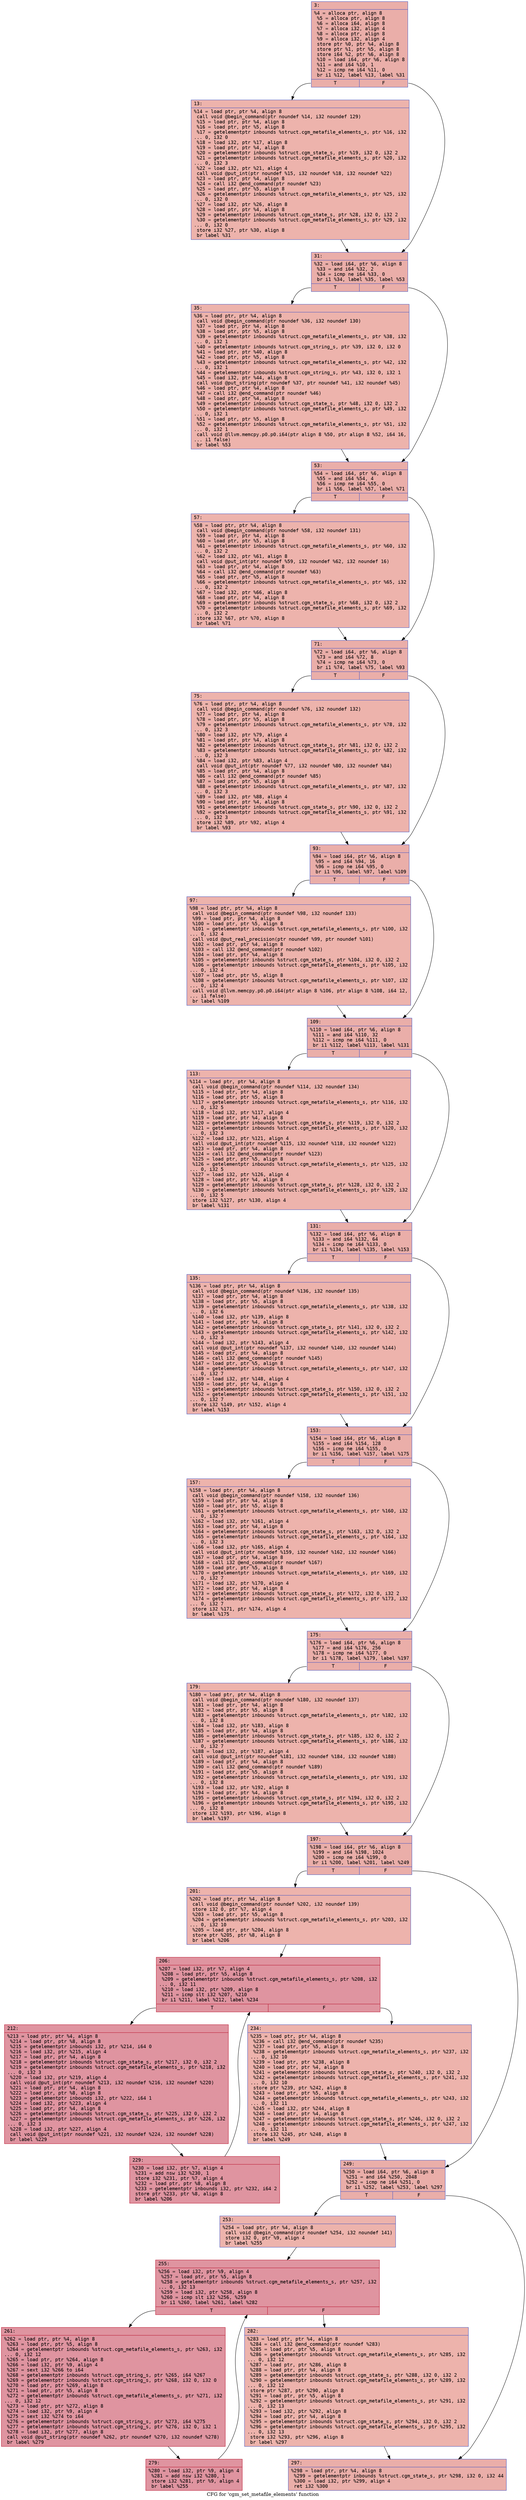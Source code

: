 digraph "CFG for 'cgm_set_metafile_elements' function" {
	label="CFG for 'cgm_set_metafile_elements' function";

	Node0x6000024c59a0 [shape=record,color="#3d50c3ff", style=filled, fillcolor="#d0473d70" fontname="Courier",label="{3:\l|  %4 = alloca ptr, align 8\l  %5 = alloca ptr, align 8\l  %6 = alloca i64, align 8\l  %7 = alloca i32, align 4\l  %8 = alloca ptr, align 8\l  %9 = alloca i32, align 4\l  store ptr %0, ptr %4, align 8\l  store ptr %1, ptr %5, align 8\l  store i64 %2, ptr %6, align 8\l  %10 = load i64, ptr %6, align 8\l  %11 = and i64 %10, 1\l  %12 = icmp ne i64 %11, 0\l  br i1 %12, label %13, label %31\l|{<s0>T|<s1>F}}"];
	Node0x6000024c59a0:s0 -> Node0x6000024c59f0[tooltip="3 -> 13\nProbability 50.00%" ];
	Node0x6000024c59a0:s1 -> Node0x6000024c5a40[tooltip="3 -> 31\nProbability 50.00%" ];
	Node0x6000024c59f0 [shape=record,color="#3d50c3ff", style=filled, fillcolor="#d6524470" fontname="Courier",label="{13:\l|  %14 = load ptr, ptr %4, align 8\l  call void @begin_command(ptr noundef %14, i32 noundef 129)\l  %15 = load ptr, ptr %4, align 8\l  %16 = load ptr, ptr %5, align 8\l  %17 = getelementptr inbounds %struct.cgm_metafile_elements_s, ptr %16, i32\l... 0, i32 0\l  %18 = load i32, ptr %17, align 8\l  %19 = load ptr, ptr %4, align 8\l  %20 = getelementptr inbounds %struct.cgm_state_s, ptr %19, i32 0, i32 2\l  %21 = getelementptr inbounds %struct.cgm_metafile_elements_s, ptr %20, i32\l... 0, i32 3\l  %22 = load i32, ptr %21, align 4\l  call void @put_int(ptr noundef %15, i32 noundef %18, i32 noundef %22)\l  %23 = load ptr, ptr %4, align 8\l  %24 = call i32 @end_command(ptr noundef %23)\l  %25 = load ptr, ptr %5, align 8\l  %26 = getelementptr inbounds %struct.cgm_metafile_elements_s, ptr %25, i32\l... 0, i32 0\l  %27 = load i32, ptr %26, align 8\l  %28 = load ptr, ptr %4, align 8\l  %29 = getelementptr inbounds %struct.cgm_state_s, ptr %28, i32 0, i32 2\l  %30 = getelementptr inbounds %struct.cgm_metafile_elements_s, ptr %29, i32\l... 0, i32 0\l  store i32 %27, ptr %30, align 8\l  br label %31\l}"];
	Node0x6000024c59f0 -> Node0x6000024c5a40[tooltip="13 -> 31\nProbability 100.00%" ];
	Node0x6000024c5a40 [shape=record,color="#3d50c3ff", style=filled, fillcolor="#d0473d70" fontname="Courier",label="{31:\l|  %32 = load i64, ptr %6, align 8\l  %33 = and i64 %32, 2\l  %34 = icmp ne i64 %33, 0\l  br i1 %34, label %35, label %53\l|{<s0>T|<s1>F}}"];
	Node0x6000024c5a40:s0 -> Node0x6000024c5a90[tooltip="31 -> 35\nProbability 50.00%" ];
	Node0x6000024c5a40:s1 -> Node0x6000024c5ae0[tooltip="31 -> 53\nProbability 50.00%" ];
	Node0x6000024c5a90 [shape=record,color="#3d50c3ff", style=filled, fillcolor="#d6524470" fontname="Courier",label="{35:\l|  %36 = load ptr, ptr %4, align 8\l  call void @begin_command(ptr noundef %36, i32 noundef 130)\l  %37 = load ptr, ptr %4, align 8\l  %38 = load ptr, ptr %5, align 8\l  %39 = getelementptr inbounds %struct.cgm_metafile_elements_s, ptr %38, i32\l... 0, i32 1\l  %40 = getelementptr inbounds %struct.cgm_string_s, ptr %39, i32 0, i32 0\l  %41 = load ptr, ptr %40, align 8\l  %42 = load ptr, ptr %5, align 8\l  %43 = getelementptr inbounds %struct.cgm_metafile_elements_s, ptr %42, i32\l... 0, i32 1\l  %44 = getelementptr inbounds %struct.cgm_string_s, ptr %43, i32 0, i32 1\l  %45 = load i32, ptr %44, align 8\l  call void @put_string(ptr noundef %37, ptr noundef %41, i32 noundef %45)\l  %46 = load ptr, ptr %4, align 8\l  %47 = call i32 @end_command(ptr noundef %46)\l  %48 = load ptr, ptr %4, align 8\l  %49 = getelementptr inbounds %struct.cgm_state_s, ptr %48, i32 0, i32 2\l  %50 = getelementptr inbounds %struct.cgm_metafile_elements_s, ptr %49, i32\l... 0, i32 1\l  %51 = load ptr, ptr %5, align 8\l  %52 = getelementptr inbounds %struct.cgm_metafile_elements_s, ptr %51, i32\l... 0, i32 1\l  call void @llvm.memcpy.p0.p0.i64(ptr align 8 %50, ptr align 8 %52, i64 16,\l... i1 false)\l  br label %53\l}"];
	Node0x6000024c5a90 -> Node0x6000024c5ae0[tooltip="35 -> 53\nProbability 100.00%" ];
	Node0x6000024c5ae0 [shape=record,color="#3d50c3ff", style=filled, fillcolor="#d0473d70" fontname="Courier",label="{53:\l|  %54 = load i64, ptr %6, align 8\l  %55 = and i64 %54, 4\l  %56 = icmp ne i64 %55, 0\l  br i1 %56, label %57, label %71\l|{<s0>T|<s1>F}}"];
	Node0x6000024c5ae0:s0 -> Node0x6000024c5b30[tooltip="53 -> 57\nProbability 50.00%" ];
	Node0x6000024c5ae0:s1 -> Node0x6000024c5b80[tooltip="53 -> 71\nProbability 50.00%" ];
	Node0x6000024c5b30 [shape=record,color="#3d50c3ff", style=filled, fillcolor="#d6524470" fontname="Courier",label="{57:\l|  %58 = load ptr, ptr %4, align 8\l  call void @begin_command(ptr noundef %58, i32 noundef 131)\l  %59 = load ptr, ptr %4, align 8\l  %60 = load ptr, ptr %5, align 8\l  %61 = getelementptr inbounds %struct.cgm_metafile_elements_s, ptr %60, i32\l... 0, i32 2\l  %62 = load i32, ptr %61, align 8\l  call void @put_int(ptr noundef %59, i32 noundef %62, i32 noundef 16)\l  %63 = load ptr, ptr %4, align 8\l  %64 = call i32 @end_command(ptr noundef %63)\l  %65 = load ptr, ptr %5, align 8\l  %66 = getelementptr inbounds %struct.cgm_metafile_elements_s, ptr %65, i32\l... 0, i32 2\l  %67 = load i32, ptr %66, align 8\l  %68 = load ptr, ptr %4, align 8\l  %69 = getelementptr inbounds %struct.cgm_state_s, ptr %68, i32 0, i32 2\l  %70 = getelementptr inbounds %struct.cgm_metafile_elements_s, ptr %69, i32\l... 0, i32 2\l  store i32 %67, ptr %70, align 8\l  br label %71\l}"];
	Node0x6000024c5b30 -> Node0x6000024c5b80[tooltip="57 -> 71\nProbability 100.00%" ];
	Node0x6000024c5b80 [shape=record,color="#3d50c3ff", style=filled, fillcolor="#d0473d70" fontname="Courier",label="{71:\l|  %72 = load i64, ptr %6, align 8\l  %73 = and i64 %72, 8\l  %74 = icmp ne i64 %73, 0\l  br i1 %74, label %75, label %93\l|{<s0>T|<s1>F}}"];
	Node0x6000024c5b80:s0 -> Node0x6000024c5bd0[tooltip="71 -> 75\nProbability 50.00%" ];
	Node0x6000024c5b80:s1 -> Node0x6000024c5c20[tooltip="71 -> 93\nProbability 50.00%" ];
	Node0x6000024c5bd0 [shape=record,color="#3d50c3ff", style=filled, fillcolor="#d6524470" fontname="Courier",label="{75:\l|  %76 = load ptr, ptr %4, align 8\l  call void @begin_command(ptr noundef %76, i32 noundef 132)\l  %77 = load ptr, ptr %4, align 8\l  %78 = load ptr, ptr %5, align 8\l  %79 = getelementptr inbounds %struct.cgm_metafile_elements_s, ptr %78, i32\l... 0, i32 3\l  %80 = load i32, ptr %79, align 4\l  %81 = load ptr, ptr %4, align 8\l  %82 = getelementptr inbounds %struct.cgm_state_s, ptr %81, i32 0, i32 2\l  %83 = getelementptr inbounds %struct.cgm_metafile_elements_s, ptr %82, i32\l... 0, i32 3\l  %84 = load i32, ptr %83, align 4\l  call void @put_int(ptr noundef %77, i32 noundef %80, i32 noundef %84)\l  %85 = load ptr, ptr %4, align 8\l  %86 = call i32 @end_command(ptr noundef %85)\l  %87 = load ptr, ptr %5, align 8\l  %88 = getelementptr inbounds %struct.cgm_metafile_elements_s, ptr %87, i32\l... 0, i32 3\l  %89 = load i32, ptr %88, align 4\l  %90 = load ptr, ptr %4, align 8\l  %91 = getelementptr inbounds %struct.cgm_state_s, ptr %90, i32 0, i32 2\l  %92 = getelementptr inbounds %struct.cgm_metafile_elements_s, ptr %91, i32\l... 0, i32 3\l  store i32 %89, ptr %92, align 4\l  br label %93\l}"];
	Node0x6000024c5bd0 -> Node0x6000024c5c20[tooltip="75 -> 93\nProbability 100.00%" ];
	Node0x6000024c5c20 [shape=record,color="#3d50c3ff", style=filled, fillcolor="#d0473d70" fontname="Courier",label="{93:\l|  %94 = load i64, ptr %6, align 8\l  %95 = and i64 %94, 16\l  %96 = icmp ne i64 %95, 0\l  br i1 %96, label %97, label %109\l|{<s0>T|<s1>F}}"];
	Node0x6000024c5c20:s0 -> Node0x6000024c5c70[tooltip="93 -> 97\nProbability 50.00%" ];
	Node0x6000024c5c20:s1 -> Node0x6000024c5cc0[tooltip="93 -> 109\nProbability 50.00%" ];
	Node0x6000024c5c70 [shape=record,color="#3d50c3ff", style=filled, fillcolor="#d6524470" fontname="Courier",label="{97:\l|  %98 = load ptr, ptr %4, align 8\l  call void @begin_command(ptr noundef %98, i32 noundef 133)\l  %99 = load ptr, ptr %4, align 8\l  %100 = load ptr, ptr %5, align 8\l  %101 = getelementptr inbounds %struct.cgm_metafile_elements_s, ptr %100, i32\l... 0, i32 4\l  call void @put_real_precision(ptr noundef %99, ptr noundef %101)\l  %102 = load ptr, ptr %4, align 8\l  %103 = call i32 @end_command(ptr noundef %102)\l  %104 = load ptr, ptr %4, align 8\l  %105 = getelementptr inbounds %struct.cgm_state_s, ptr %104, i32 0, i32 2\l  %106 = getelementptr inbounds %struct.cgm_metafile_elements_s, ptr %105, i32\l... 0, i32 4\l  %107 = load ptr, ptr %5, align 8\l  %108 = getelementptr inbounds %struct.cgm_metafile_elements_s, ptr %107, i32\l... 0, i32 4\l  call void @llvm.memcpy.p0.p0.i64(ptr align 8 %106, ptr align 8 %108, i64 12,\l... i1 false)\l  br label %109\l}"];
	Node0x6000024c5c70 -> Node0x6000024c5cc0[tooltip="97 -> 109\nProbability 100.00%" ];
	Node0x6000024c5cc0 [shape=record,color="#3d50c3ff", style=filled, fillcolor="#d0473d70" fontname="Courier",label="{109:\l|  %110 = load i64, ptr %6, align 8\l  %111 = and i64 %110, 32\l  %112 = icmp ne i64 %111, 0\l  br i1 %112, label %113, label %131\l|{<s0>T|<s1>F}}"];
	Node0x6000024c5cc0:s0 -> Node0x6000024c5d10[tooltip="109 -> 113\nProbability 50.00%" ];
	Node0x6000024c5cc0:s1 -> Node0x6000024c5d60[tooltip="109 -> 131\nProbability 50.00%" ];
	Node0x6000024c5d10 [shape=record,color="#3d50c3ff", style=filled, fillcolor="#d6524470" fontname="Courier",label="{113:\l|  %114 = load ptr, ptr %4, align 8\l  call void @begin_command(ptr noundef %114, i32 noundef 134)\l  %115 = load ptr, ptr %4, align 8\l  %116 = load ptr, ptr %5, align 8\l  %117 = getelementptr inbounds %struct.cgm_metafile_elements_s, ptr %116, i32\l... 0, i32 5\l  %118 = load i32, ptr %117, align 4\l  %119 = load ptr, ptr %4, align 8\l  %120 = getelementptr inbounds %struct.cgm_state_s, ptr %119, i32 0, i32 2\l  %121 = getelementptr inbounds %struct.cgm_metafile_elements_s, ptr %120, i32\l... 0, i32 3\l  %122 = load i32, ptr %121, align 4\l  call void @put_int(ptr noundef %115, i32 noundef %118, i32 noundef %122)\l  %123 = load ptr, ptr %4, align 8\l  %124 = call i32 @end_command(ptr noundef %123)\l  %125 = load ptr, ptr %5, align 8\l  %126 = getelementptr inbounds %struct.cgm_metafile_elements_s, ptr %125, i32\l... 0, i32 5\l  %127 = load i32, ptr %126, align 4\l  %128 = load ptr, ptr %4, align 8\l  %129 = getelementptr inbounds %struct.cgm_state_s, ptr %128, i32 0, i32 2\l  %130 = getelementptr inbounds %struct.cgm_metafile_elements_s, ptr %129, i32\l... 0, i32 5\l  store i32 %127, ptr %130, align 4\l  br label %131\l}"];
	Node0x6000024c5d10 -> Node0x6000024c5d60[tooltip="113 -> 131\nProbability 100.00%" ];
	Node0x6000024c5d60 [shape=record,color="#3d50c3ff", style=filled, fillcolor="#d0473d70" fontname="Courier",label="{131:\l|  %132 = load i64, ptr %6, align 8\l  %133 = and i64 %132, 64\l  %134 = icmp ne i64 %133, 0\l  br i1 %134, label %135, label %153\l|{<s0>T|<s1>F}}"];
	Node0x6000024c5d60:s0 -> Node0x6000024c5db0[tooltip="131 -> 135\nProbability 50.00%" ];
	Node0x6000024c5d60:s1 -> Node0x6000024c5e00[tooltip="131 -> 153\nProbability 50.00%" ];
	Node0x6000024c5db0 [shape=record,color="#3d50c3ff", style=filled, fillcolor="#d6524470" fontname="Courier",label="{135:\l|  %136 = load ptr, ptr %4, align 8\l  call void @begin_command(ptr noundef %136, i32 noundef 135)\l  %137 = load ptr, ptr %4, align 8\l  %138 = load ptr, ptr %5, align 8\l  %139 = getelementptr inbounds %struct.cgm_metafile_elements_s, ptr %138, i32\l... 0, i32 6\l  %140 = load i32, ptr %139, align 8\l  %141 = load ptr, ptr %4, align 8\l  %142 = getelementptr inbounds %struct.cgm_state_s, ptr %141, i32 0, i32 2\l  %143 = getelementptr inbounds %struct.cgm_metafile_elements_s, ptr %142, i32\l... 0, i32 3\l  %144 = load i32, ptr %143, align 4\l  call void @put_int(ptr noundef %137, i32 noundef %140, i32 noundef %144)\l  %145 = load ptr, ptr %4, align 8\l  %146 = call i32 @end_command(ptr noundef %145)\l  %147 = load ptr, ptr %5, align 8\l  %148 = getelementptr inbounds %struct.cgm_metafile_elements_s, ptr %147, i32\l... 0, i32 7\l  %149 = load i32, ptr %148, align 4\l  %150 = load ptr, ptr %4, align 8\l  %151 = getelementptr inbounds %struct.cgm_state_s, ptr %150, i32 0, i32 2\l  %152 = getelementptr inbounds %struct.cgm_metafile_elements_s, ptr %151, i32\l... 0, i32 7\l  store i32 %149, ptr %152, align 4\l  br label %153\l}"];
	Node0x6000024c5db0 -> Node0x6000024c5e00[tooltip="135 -> 153\nProbability 100.00%" ];
	Node0x6000024c5e00 [shape=record,color="#3d50c3ff", style=filled, fillcolor="#d0473d70" fontname="Courier",label="{153:\l|  %154 = load i64, ptr %6, align 8\l  %155 = and i64 %154, 128\l  %156 = icmp ne i64 %155, 0\l  br i1 %156, label %157, label %175\l|{<s0>T|<s1>F}}"];
	Node0x6000024c5e00:s0 -> Node0x6000024c5e50[tooltip="153 -> 157\nProbability 50.00%" ];
	Node0x6000024c5e00:s1 -> Node0x6000024c5ea0[tooltip="153 -> 175\nProbability 50.00%" ];
	Node0x6000024c5e50 [shape=record,color="#3d50c3ff", style=filled, fillcolor="#d6524470" fontname="Courier",label="{157:\l|  %158 = load ptr, ptr %4, align 8\l  call void @begin_command(ptr noundef %158, i32 noundef 136)\l  %159 = load ptr, ptr %4, align 8\l  %160 = load ptr, ptr %5, align 8\l  %161 = getelementptr inbounds %struct.cgm_metafile_elements_s, ptr %160, i32\l... 0, i32 7\l  %162 = load i32, ptr %161, align 4\l  %163 = load ptr, ptr %4, align 8\l  %164 = getelementptr inbounds %struct.cgm_state_s, ptr %163, i32 0, i32 2\l  %165 = getelementptr inbounds %struct.cgm_metafile_elements_s, ptr %164, i32\l... 0, i32 3\l  %166 = load i32, ptr %165, align 4\l  call void @put_int(ptr noundef %159, i32 noundef %162, i32 noundef %166)\l  %167 = load ptr, ptr %4, align 8\l  %168 = call i32 @end_command(ptr noundef %167)\l  %169 = load ptr, ptr %5, align 8\l  %170 = getelementptr inbounds %struct.cgm_metafile_elements_s, ptr %169, i32\l... 0, i32 7\l  %171 = load i32, ptr %170, align 4\l  %172 = load ptr, ptr %4, align 8\l  %173 = getelementptr inbounds %struct.cgm_state_s, ptr %172, i32 0, i32 2\l  %174 = getelementptr inbounds %struct.cgm_metafile_elements_s, ptr %173, i32\l... 0, i32 7\l  store i32 %171, ptr %174, align 4\l  br label %175\l}"];
	Node0x6000024c5e50 -> Node0x6000024c5ea0[tooltip="157 -> 175\nProbability 100.00%" ];
	Node0x6000024c5ea0 [shape=record,color="#3d50c3ff", style=filled, fillcolor="#d0473d70" fontname="Courier",label="{175:\l|  %176 = load i64, ptr %6, align 8\l  %177 = and i64 %176, 256\l  %178 = icmp ne i64 %177, 0\l  br i1 %178, label %179, label %197\l|{<s0>T|<s1>F}}"];
	Node0x6000024c5ea0:s0 -> Node0x6000024c5ef0[tooltip="175 -> 179\nProbability 50.00%" ];
	Node0x6000024c5ea0:s1 -> Node0x6000024c5f40[tooltip="175 -> 197\nProbability 50.00%" ];
	Node0x6000024c5ef0 [shape=record,color="#3d50c3ff", style=filled, fillcolor="#d6524470" fontname="Courier",label="{179:\l|  %180 = load ptr, ptr %4, align 8\l  call void @begin_command(ptr noundef %180, i32 noundef 137)\l  %181 = load ptr, ptr %4, align 8\l  %182 = load ptr, ptr %5, align 8\l  %183 = getelementptr inbounds %struct.cgm_metafile_elements_s, ptr %182, i32\l... 0, i32 8\l  %184 = load i32, ptr %183, align 8\l  %185 = load ptr, ptr %4, align 8\l  %186 = getelementptr inbounds %struct.cgm_state_s, ptr %185, i32 0, i32 2\l  %187 = getelementptr inbounds %struct.cgm_metafile_elements_s, ptr %186, i32\l... 0, i32 7\l  %188 = load i32, ptr %187, align 4\l  call void @put_int(ptr noundef %181, i32 noundef %184, i32 noundef %188)\l  %189 = load ptr, ptr %4, align 8\l  %190 = call i32 @end_command(ptr noundef %189)\l  %191 = load ptr, ptr %5, align 8\l  %192 = getelementptr inbounds %struct.cgm_metafile_elements_s, ptr %191, i32\l... 0, i32 8\l  %193 = load i32, ptr %192, align 8\l  %194 = load ptr, ptr %4, align 8\l  %195 = getelementptr inbounds %struct.cgm_state_s, ptr %194, i32 0, i32 2\l  %196 = getelementptr inbounds %struct.cgm_metafile_elements_s, ptr %195, i32\l... 0, i32 8\l  store i32 %193, ptr %196, align 8\l  br label %197\l}"];
	Node0x6000024c5ef0 -> Node0x6000024c5f40[tooltip="179 -> 197\nProbability 100.00%" ];
	Node0x6000024c5f40 [shape=record,color="#3d50c3ff", style=filled, fillcolor="#d0473d70" fontname="Courier",label="{197:\l|  %198 = load i64, ptr %6, align 8\l  %199 = and i64 %198, 1024\l  %200 = icmp ne i64 %199, 0\l  br i1 %200, label %201, label %249\l|{<s0>T|<s1>F}}"];
	Node0x6000024c5f40:s0 -> Node0x6000024c5f90[tooltip="197 -> 201\nProbability 50.00%" ];
	Node0x6000024c5f40:s1 -> Node0x6000024c6120[tooltip="197 -> 249\nProbability 50.00%" ];
	Node0x6000024c5f90 [shape=record,color="#3d50c3ff", style=filled, fillcolor="#d6524470" fontname="Courier",label="{201:\l|  %202 = load ptr, ptr %4, align 8\l  call void @begin_command(ptr noundef %202, i32 noundef 139)\l  store i32 0, ptr %7, align 4\l  %203 = load ptr, ptr %5, align 8\l  %204 = getelementptr inbounds %struct.cgm_metafile_elements_s, ptr %203, i32\l... 0, i32 10\l  %205 = load ptr, ptr %204, align 8\l  store ptr %205, ptr %8, align 8\l  br label %206\l}"];
	Node0x6000024c5f90 -> Node0x6000024c5fe0[tooltip="201 -> 206\nProbability 100.00%" ];
	Node0x6000024c5fe0 [shape=record,color="#b70d28ff", style=filled, fillcolor="#b70d2870" fontname="Courier",label="{206:\l|  %207 = load i32, ptr %7, align 4\l  %208 = load ptr, ptr %5, align 8\l  %209 = getelementptr inbounds %struct.cgm_metafile_elements_s, ptr %208, i32\l... 0, i32 11\l  %210 = load i32, ptr %209, align 8\l  %211 = icmp slt i32 %207, %210\l  br i1 %211, label %212, label %234\l|{<s0>T|<s1>F}}"];
	Node0x6000024c5fe0:s0 -> Node0x6000024c6030[tooltip="206 -> 212\nProbability 96.88%" ];
	Node0x6000024c5fe0:s1 -> Node0x6000024c60d0[tooltip="206 -> 234\nProbability 3.12%" ];
	Node0x6000024c6030 [shape=record,color="#b70d28ff", style=filled, fillcolor="#b70d2870" fontname="Courier",label="{212:\l|  %213 = load ptr, ptr %4, align 8\l  %214 = load ptr, ptr %8, align 8\l  %215 = getelementptr inbounds i32, ptr %214, i64 0\l  %216 = load i32, ptr %215, align 4\l  %217 = load ptr, ptr %4, align 8\l  %218 = getelementptr inbounds %struct.cgm_state_s, ptr %217, i32 0, i32 2\l  %219 = getelementptr inbounds %struct.cgm_metafile_elements_s, ptr %218, i32\l... 0, i32 3\l  %220 = load i32, ptr %219, align 4\l  call void @put_int(ptr noundef %213, i32 noundef %216, i32 noundef %220)\l  %221 = load ptr, ptr %4, align 8\l  %222 = load ptr, ptr %8, align 8\l  %223 = getelementptr inbounds i32, ptr %222, i64 1\l  %224 = load i32, ptr %223, align 4\l  %225 = load ptr, ptr %4, align 8\l  %226 = getelementptr inbounds %struct.cgm_state_s, ptr %225, i32 0, i32 2\l  %227 = getelementptr inbounds %struct.cgm_metafile_elements_s, ptr %226, i32\l... 0, i32 3\l  %228 = load i32, ptr %227, align 4\l  call void @put_int(ptr noundef %221, i32 noundef %224, i32 noundef %228)\l  br label %229\l}"];
	Node0x6000024c6030 -> Node0x6000024c6080[tooltip="212 -> 229\nProbability 100.00%" ];
	Node0x6000024c6080 [shape=record,color="#b70d28ff", style=filled, fillcolor="#b70d2870" fontname="Courier",label="{229:\l|  %230 = load i32, ptr %7, align 4\l  %231 = add nsw i32 %230, 1\l  store i32 %231, ptr %7, align 4\l  %232 = load ptr, ptr %8, align 8\l  %233 = getelementptr inbounds i32, ptr %232, i64 2\l  store ptr %233, ptr %8, align 8\l  br label %206\l}"];
	Node0x6000024c6080 -> Node0x6000024c5fe0[tooltip="229 -> 206\nProbability 100.00%" ];
	Node0x6000024c60d0 [shape=record,color="#3d50c3ff", style=filled, fillcolor="#d6524470" fontname="Courier",label="{234:\l|  %235 = load ptr, ptr %4, align 8\l  %236 = call i32 @end_command(ptr noundef %235)\l  %237 = load ptr, ptr %5, align 8\l  %238 = getelementptr inbounds %struct.cgm_metafile_elements_s, ptr %237, i32\l... 0, i32 10\l  %239 = load ptr, ptr %238, align 8\l  %240 = load ptr, ptr %4, align 8\l  %241 = getelementptr inbounds %struct.cgm_state_s, ptr %240, i32 0, i32 2\l  %242 = getelementptr inbounds %struct.cgm_metafile_elements_s, ptr %241, i32\l... 0, i32 10\l  store ptr %239, ptr %242, align 8\l  %243 = load ptr, ptr %5, align 8\l  %244 = getelementptr inbounds %struct.cgm_metafile_elements_s, ptr %243, i32\l... 0, i32 11\l  %245 = load i32, ptr %244, align 8\l  %246 = load ptr, ptr %4, align 8\l  %247 = getelementptr inbounds %struct.cgm_state_s, ptr %246, i32 0, i32 2\l  %248 = getelementptr inbounds %struct.cgm_metafile_elements_s, ptr %247, i32\l... 0, i32 11\l  store i32 %245, ptr %248, align 8\l  br label %249\l}"];
	Node0x6000024c60d0 -> Node0x6000024c6120[tooltip="234 -> 249\nProbability 100.00%" ];
	Node0x6000024c6120 [shape=record,color="#3d50c3ff", style=filled, fillcolor="#d0473d70" fontname="Courier",label="{249:\l|  %250 = load i64, ptr %6, align 8\l  %251 = and i64 %250, 2048\l  %252 = icmp ne i64 %251, 0\l  br i1 %252, label %253, label %297\l|{<s0>T|<s1>F}}"];
	Node0x6000024c6120:s0 -> Node0x6000024c6170[tooltip="249 -> 253\nProbability 50.00%" ];
	Node0x6000024c6120:s1 -> Node0x6000024c6300[tooltip="249 -> 297\nProbability 50.00%" ];
	Node0x6000024c6170 [shape=record,color="#3d50c3ff", style=filled, fillcolor="#d6524470" fontname="Courier",label="{253:\l|  %254 = load ptr, ptr %4, align 8\l  call void @begin_command(ptr noundef %254, i32 noundef 141)\l  store i32 0, ptr %9, align 4\l  br label %255\l}"];
	Node0x6000024c6170 -> Node0x6000024c61c0[tooltip="253 -> 255\nProbability 100.00%" ];
	Node0x6000024c61c0 [shape=record,color="#b70d28ff", style=filled, fillcolor="#b70d2870" fontname="Courier",label="{255:\l|  %256 = load i32, ptr %9, align 4\l  %257 = load ptr, ptr %5, align 8\l  %258 = getelementptr inbounds %struct.cgm_metafile_elements_s, ptr %257, i32\l... 0, i32 13\l  %259 = load i32, ptr %258, align 8\l  %260 = icmp slt i32 %256, %259\l  br i1 %260, label %261, label %282\l|{<s0>T|<s1>F}}"];
	Node0x6000024c61c0:s0 -> Node0x6000024c6210[tooltip="255 -> 261\nProbability 96.88%" ];
	Node0x6000024c61c0:s1 -> Node0x6000024c62b0[tooltip="255 -> 282\nProbability 3.12%" ];
	Node0x6000024c6210 [shape=record,color="#b70d28ff", style=filled, fillcolor="#b70d2870" fontname="Courier",label="{261:\l|  %262 = load ptr, ptr %4, align 8\l  %263 = load ptr, ptr %5, align 8\l  %264 = getelementptr inbounds %struct.cgm_metafile_elements_s, ptr %263, i32\l... 0, i32 12\l  %265 = load ptr, ptr %264, align 8\l  %266 = load i32, ptr %9, align 4\l  %267 = sext i32 %266 to i64\l  %268 = getelementptr inbounds %struct.cgm_string_s, ptr %265, i64 %267\l  %269 = getelementptr inbounds %struct.cgm_string_s, ptr %268, i32 0, i32 0\l  %270 = load ptr, ptr %269, align 8\l  %271 = load ptr, ptr %5, align 8\l  %272 = getelementptr inbounds %struct.cgm_metafile_elements_s, ptr %271, i32\l... 0, i32 12\l  %273 = load ptr, ptr %272, align 8\l  %274 = load i32, ptr %9, align 4\l  %275 = sext i32 %274 to i64\l  %276 = getelementptr inbounds %struct.cgm_string_s, ptr %273, i64 %275\l  %277 = getelementptr inbounds %struct.cgm_string_s, ptr %276, i32 0, i32 1\l  %278 = load i32, ptr %277, align 8\l  call void @put_string(ptr noundef %262, ptr noundef %270, i32 noundef %278)\l  br label %279\l}"];
	Node0x6000024c6210 -> Node0x6000024c6260[tooltip="261 -> 279\nProbability 100.00%" ];
	Node0x6000024c6260 [shape=record,color="#b70d28ff", style=filled, fillcolor="#b70d2870" fontname="Courier",label="{279:\l|  %280 = load i32, ptr %9, align 4\l  %281 = add nsw i32 %280, 1\l  store i32 %281, ptr %9, align 4\l  br label %255\l}"];
	Node0x6000024c6260 -> Node0x6000024c61c0[tooltip="279 -> 255\nProbability 100.00%" ];
	Node0x6000024c62b0 [shape=record,color="#3d50c3ff", style=filled, fillcolor="#d6524470" fontname="Courier",label="{282:\l|  %283 = load ptr, ptr %4, align 8\l  %284 = call i32 @end_command(ptr noundef %283)\l  %285 = load ptr, ptr %5, align 8\l  %286 = getelementptr inbounds %struct.cgm_metafile_elements_s, ptr %285, i32\l... 0, i32 12\l  %287 = load ptr, ptr %286, align 8\l  %288 = load ptr, ptr %4, align 8\l  %289 = getelementptr inbounds %struct.cgm_state_s, ptr %288, i32 0, i32 2\l  %290 = getelementptr inbounds %struct.cgm_metafile_elements_s, ptr %289, i32\l... 0, i32 12\l  store ptr %287, ptr %290, align 8\l  %291 = load ptr, ptr %5, align 8\l  %292 = getelementptr inbounds %struct.cgm_metafile_elements_s, ptr %291, i32\l... 0, i32 13\l  %293 = load i32, ptr %292, align 8\l  %294 = load ptr, ptr %4, align 8\l  %295 = getelementptr inbounds %struct.cgm_state_s, ptr %294, i32 0, i32 2\l  %296 = getelementptr inbounds %struct.cgm_metafile_elements_s, ptr %295, i32\l... 0, i32 13\l  store i32 %293, ptr %296, align 8\l  br label %297\l}"];
	Node0x6000024c62b0 -> Node0x6000024c6300[tooltip="282 -> 297\nProbability 100.00%" ];
	Node0x6000024c6300 [shape=record,color="#3d50c3ff", style=filled, fillcolor="#d0473d70" fontname="Courier",label="{297:\l|  %298 = load ptr, ptr %4, align 8\l  %299 = getelementptr inbounds %struct.cgm_state_s, ptr %298, i32 0, i32 44\l  %300 = load i32, ptr %299, align 4\l  ret i32 %300\l}"];
}
